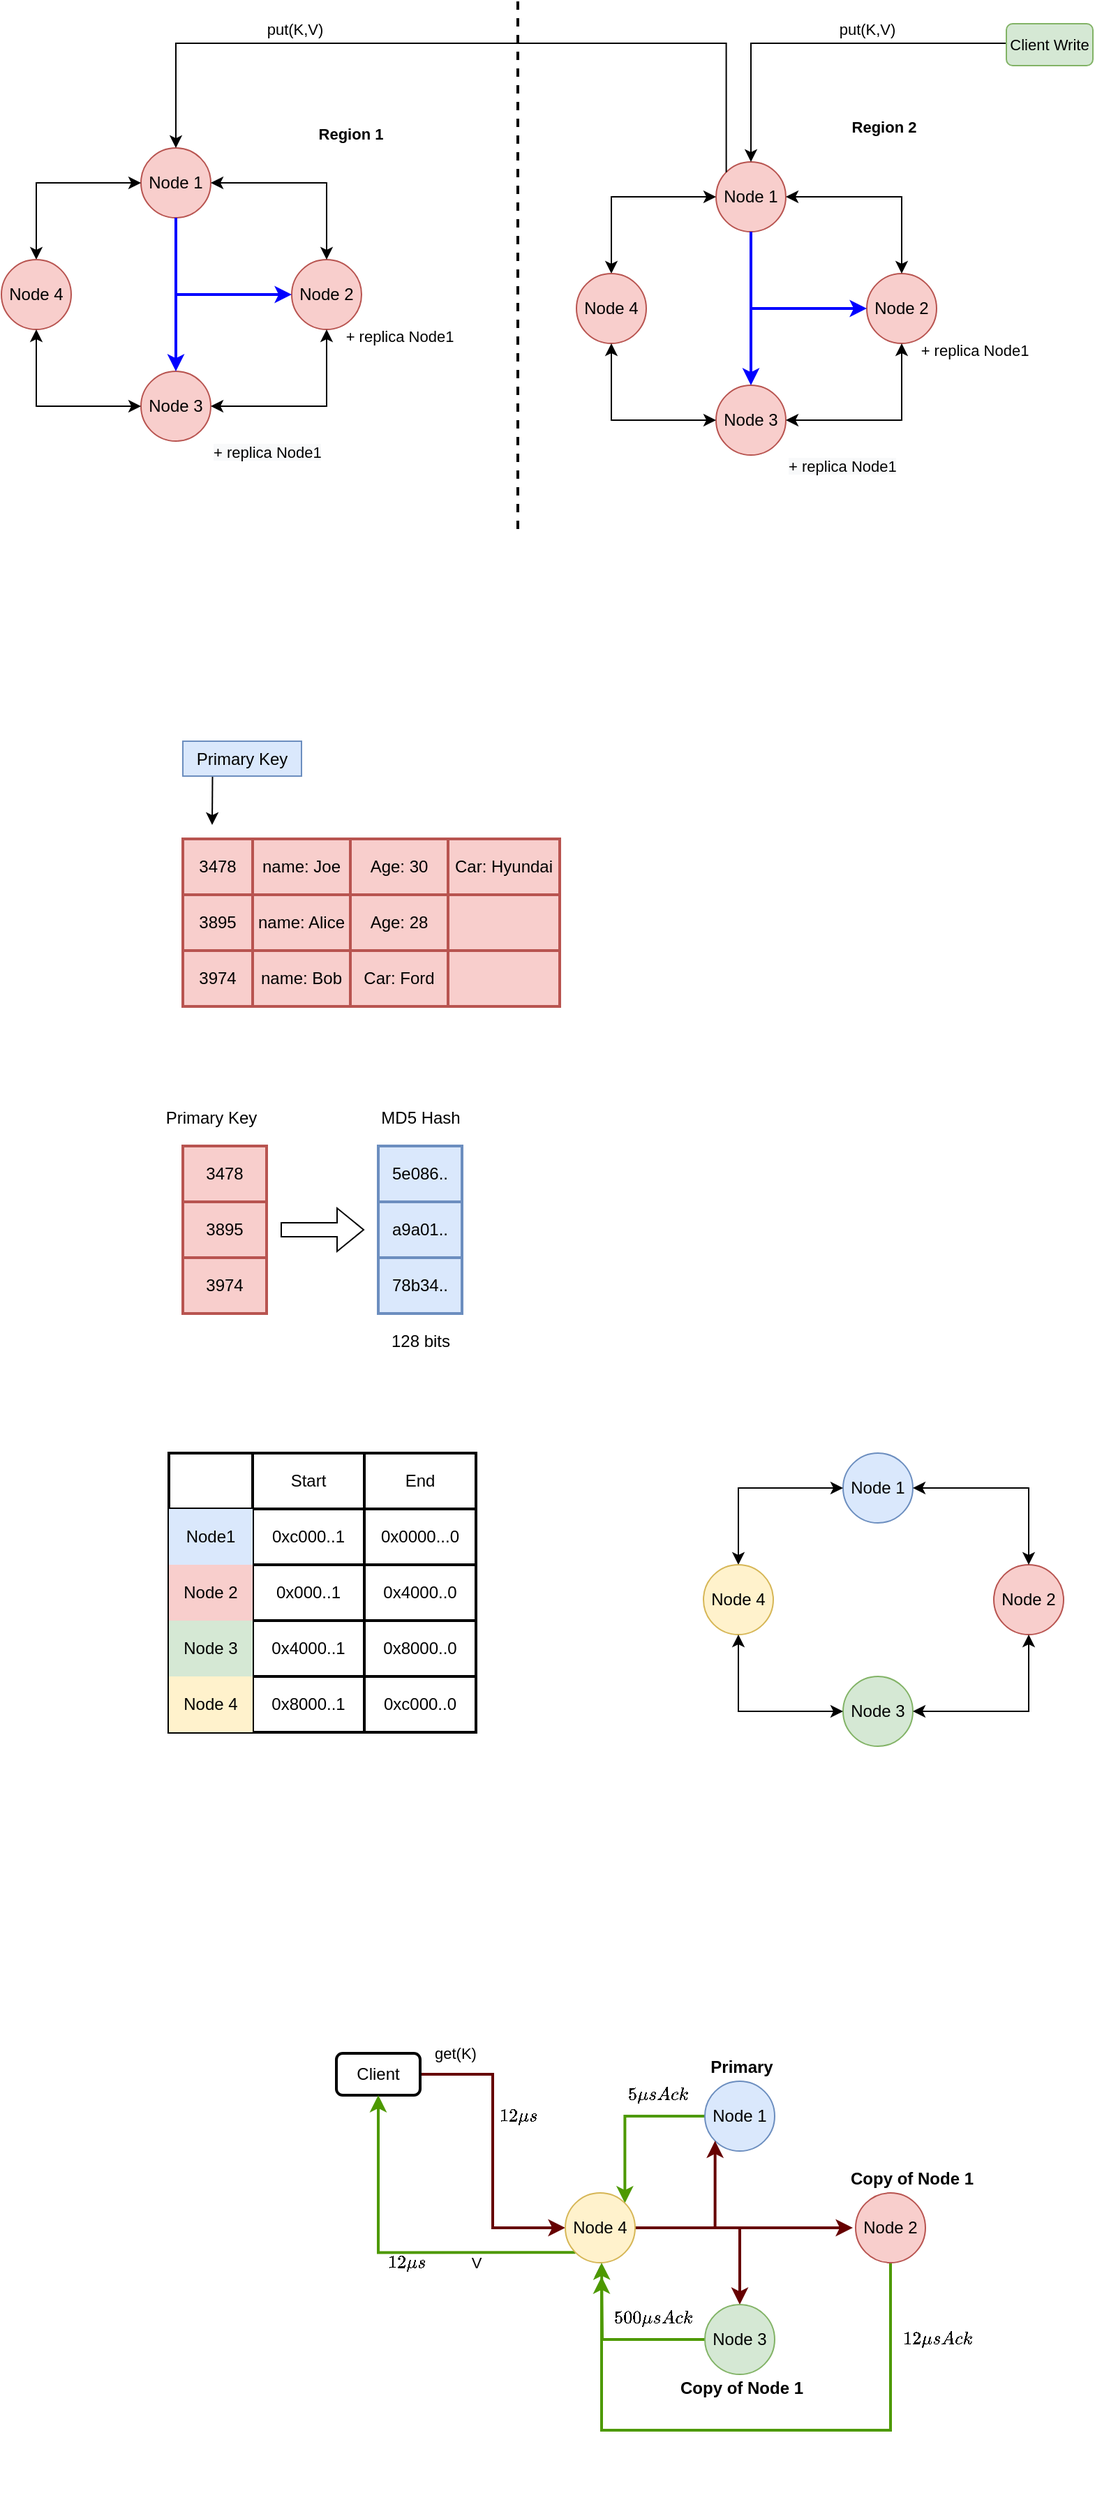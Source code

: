 <mxfile version="16.5.1" type="device"><diagram id="tTxbgbhDoV7R_W51b0xL" name="Page-1"><mxGraphModel dx="1355" dy="878" grid="1" gridSize="10" guides="1" tooltips="1" connect="1" arrows="1" fold="1" page="1" pageScale="1" pageWidth="827" pageHeight="1169" math="1" shadow="0"><root><mxCell id="0"/><mxCell id="1" parent="0"/><mxCell id="ASNpD0R0GQzodbEyrrMF-12" value="" style="endArrow=none;dashed=1;html=1;rounded=0;labelBackgroundColor=default;fontFamily=Helvetica;fontSize=11;fontColor=default;strokeColor=#000000;strokeWidth=2;shape=connector;" parent="1" edge="1"><mxGeometry width="50" height="50" relative="1" as="geometry"><mxPoint x="400" y="20" as="sourcePoint"/><mxPoint x="400" y="400" as="targetPoint"/></mxGeometry></mxCell><mxCell id="ASNpD0R0GQzodbEyrrMF-38" value="" style="group" parent="1" vertex="1" connectable="0"><mxGeometry x="30" y="125" width="330" height="225" as="geometry"/></mxCell><mxCell id="ASNpD0R0GQzodbEyrrMF-33" value="" style="group" parent="ASNpD0R0GQzodbEyrrMF-38" vertex="1" connectable="0"><mxGeometry width="258" height="225" as="geometry"/></mxCell><mxCell id="ASNpD0R0GQzodbEyrrMF-1" value="Node 1" style="ellipse;whiteSpace=wrap;html=1;aspect=fixed;fillColor=#f8cecc;strokeColor=#b85450;" parent="ASNpD0R0GQzodbEyrrMF-33" vertex="1"><mxGeometry x="100" width="50" height="50" as="geometry"/></mxCell><mxCell id="ASNpD0R0GQzodbEyrrMF-5" style="edgeStyle=orthogonalEdgeStyle;rounded=0;orthogonalLoop=1;jettySize=auto;html=1;exitX=0.5;exitY=0;exitDx=0;exitDy=0;entryX=0;entryY=0.5;entryDx=0;entryDy=0;startArrow=classic;" parent="ASNpD0R0GQzodbEyrrMF-33" source="ASNpD0R0GQzodbEyrrMF-2" target="ASNpD0R0GQzodbEyrrMF-1" edge="1"><mxGeometry relative="1" as="geometry"/></mxCell><mxCell id="ASNpD0R0GQzodbEyrrMF-2" value="Node 4" style="ellipse;whiteSpace=wrap;html=1;aspect=fixed;fillColor=#f8cecc;strokeColor=#b85450;" parent="ASNpD0R0GQzodbEyrrMF-33" vertex="1"><mxGeometry y="80" width="50" height="50" as="geometry"/></mxCell><mxCell id="ASNpD0R0GQzodbEyrrMF-3" value="Node 2" style="ellipse;whiteSpace=wrap;html=1;aspect=fixed;fillColor=#f8cecc;strokeColor=#b85450;" parent="ASNpD0R0GQzodbEyrrMF-33" vertex="1"><mxGeometry x="208" y="80" width="50" height="50" as="geometry"/></mxCell><mxCell id="ASNpD0R0GQzodbEyrrMF-6" style="edgeStyle=orthogonalEdgeStyle;shape=connector;rounded=0;orthogonalLoop=1;jettySize=auto;html=1;exitX=1;exitY=0.5;exitDx=0;exitDy=0;labelBackgroundColor=default;fontFamily=Helvetica;fontSize=11;fontColor=default;startArrow=classic;endArrow=classic;strokeColor=default;" parent="ASNpD0R0GQzodbEyrrMF-33" source="ASNpD0R0GQzodbEyrrMF-1" target="ASNpD0R0GQzodbEyrrMF-3" edge="1"><mxGeometry relative="1" as="geometry"/></mxCell><mxCell id="ASNpD0R0GQzodbEyrrMF-10" style="edgeStyle=orthogonalEdgeStyle;shape=connector;rounded=0;orthogonalLoop=1;jettySize=auto;html=1;exitX=0.5;exitY=1;exitDx=0;exitDy=0;entryX=0;entryY=0.5;entryDx=0;entryDy=0;labelBackgroundColor=default;fontFamily=Helvetica;fontSize=11;fontColor=default;startArrow=none;endArrow=classic;strokeColor=#0000FF;strokeWidth=2;" parent="ASNpD0R0GQzodbEyrrMF-33" source="ASNpD0R0GQzodbEyrrMF-1" target="ASNpD0R0GQzodbEyrrMF-3" edge="1"><mxGeometry relative="1" as="geometry"/></mxCell><mxCell id="ASNpD0R0GQzodbEyrrMF-4" value="Node 3" style="ellipse;whiteSpace=wrap;html=1;aspect=fixed;fillColor=#f8cecc;strokeColor=#b85450;" parent="ASNpD0R0GQzodbEyrrMF-33" vertex="1"><mxGeometry x="100" y="160" width="50" height="50" as="geometry"/></mxCell><mxCell id="ASNpD0R0GQzodbEyrrMF-11" style="edgeStyle=orthogonalEdgeStyle;shape=connector;rounded=0;orthogonalLoop=1;jettySize=auto;html=1;exitX=0.5;exitY=1;exitDx=0;exitDy=0;labelBackgroundColor=default;fontFamily=Helvetica;fontSize=11;fontColor=default;startArrow=none;endArrow=classic;strokeColor=#0000FF;strokeWidth=2;" parent="ASNpD0R0GQzodbEyrrMF-33" source="ASNpD0R0GQzodbEyrrMF-1" target="ASNpD0R0GQzodbEyrrMF-4" edge="1"><mxGeometry relative="1" as="geometry"/></mxCell><mxCell id="ASNpD0R0GQzodbEyrrMF-9" style="edgeStyle=orthogonalEdgeStyle;shape=connector;rounded=0;orthogonalLoop=1;jettySize=auto;html=1;exitX=0.5;exitY=1;exitDx=0;exitDy=0;entryX=0;entryY=0.5;entryDx=0;entryDy=0;labelBackgroundColor=default;fontFamily=Helvetica;fontSize=11;fontColor=default;startArrow=classic;endArrow=classic;strokeColor=default;" parent="ASNpD0R0GQzodbEyrrMF-33" source="ASNpD0R0GQzodbEyrrMF-2" target="ASNpD0R0GQzodbEyrrMF-4" edge="1"><mxGeometry relative="1" as="geometry"/></mxCell><mxCell id="ASNpD0R0GQzodbEyrrMF-7" style="edgeStyle=orthogonalEdgeStyle;shape=connector;rounded=0;orthogonalLoop=1;jettySize=auto;html=1;exitX=0.5;exitY=1;exitDx=0;exitDy=0;entryX=1;entryY=0.5;entryDx=0;entryDy=0;labelBackgroundColor=default;fontFamily=Helvetica;fontSize=11;fontColor=default;startArrow=classic;endArrow=classic;strokeColor=default;" parent="ASNpD0R0GQzodbEyrrMF-33" source="ASNpD0R0GQzodbEyrrMF-3" target="ASNpD0R0GQzodbEyrrMF-4" edge="1"><mxGeometry relative="1" as="geometry"/></mxCell><mxCell id="ASNpD0R0GQzodbEyrrMF-37" value="&lt;span style=&quot;color: rgb(0, 0, 0); font-family: helvetica; font-size: 11px; font-style: normal; font-weight: 400; letter-spacing: normal; text-align: center; text-indent: 0px; text-transform: none; word-spacing: 0px; background-color: rgb(248, 249, 250); display: inline; float: none;&quot;&gt;+ replica Node1&lt;/span&gt;" style="text;whiteSpace=wrap;html=1;fontSize=11;fontFamily=Helvetica;fontColor=default;" parent="ASNpD0R0GQzodbEyrrMF-33" vertex="1"><mxGeometry x="150" y="205" width="100" height="30" as="geometry"/></mxCell><mxCell id="ASNpD0R0GQzodbEyrrMF-36" value="+ replica Node1" style="text;html=1;align=center;verticalAlign=middle;resizable=0;points=[];autosize=1;strokeColor=none;fillColor=none;fontSize=11;fontFamily=Helvetica;fontColor=default;" parent="ASNpD0R0GQzodbEyrrMF-38" vertex="1"><mxGeometry x="240" y="125" width="90" height="20" as="geometry"/></mxCell><mxCell id="ASNpD0R0GQzodbEyrrMF-54" value="" style="group" parent="1" vertex="1" connectable="0"><mxGeometry x="442" y="135" width="330" height="225" as="geometry"/></mxCell><mxCell id="ASNpD0R0GQzodbEyrrMF-55" value="" style="group" parent="ASNpD0R0GQzodbEyrrMF-54" vertex="1" connectable="0"><mxGeometry width="258" height="225" as="geometry"/></mxCell><mxCell id="ASNpD0R0GQzodbEyrrMF-56" value="Node 1" style="ellipse;whiteSpace=wrap;html=1;aspect=fixed;fillColor=#f8cecc;strokeColor=#b85450;" parent="ASNpD0R0GQzodbEyrrMF-55" vertex="1"><mxGeometry x="100" width="50" height="50" as="geometry"/></mxCell><mxCell id="ASNpD0R0GQzodbEyrrMF-57" style="edgeStyle=orthogonalEdgeStyle;rounded=0;orthogonalLoop=1;jettySize=auto;html=1;exitX=0.5;exitY=0;exitDx=0;exitDy=0;entryX=0;entryY=0.5;entryDx=0;entryDy=0;startArrow=classic;" parent="ASNpD0R0GQzodbEyrrMF-55" source="ASNpD0R0GQzodbEyrrMF-58" target="ASNpD0R0GQzodbEyrrMF-56" edge="1"><mxGeometry relative="1" as="geometry"/></mxCell><mxCell id="ASNpD0R0GQzodbEyrrMF-58" value="Node 4" style="ellipse;whiteSpace=wrap;html=1;aspect=fixed;fillColor=#f8cecc;strokeColor=#b85450;" parent="ASNpD0R0GQzodbEyrrMF-55" vertex="1"><mxGeometry y="80" width="50" height="50" as="geometry"/></mxCell><mxCell id="ASNpD0R0GQzodbEyrrMF-59" value="Node 2" style="ellipse;whiteSpace=wrap;html=1;aspect=fixed;fillColor=#f8cecc;strokeColor=#b85450;" parent="ASNpD0R0GQzodbEyrrMF-55" vertex="1"><mxGeometry x="208" y="80" width="50" height="50" as="geometry"/></mxCell><mxCell id="ASNpD0R0GQzodbEyrrMF-60" style="edgeStyle=orthogonalEdgeStyle;shape=connector;rounded=0;orthogonalLoop=1;jettySize=auto;html=1;exitX=1;exitY=0.5;exitDx=0;exitDy=0;labelBackgroundColor=default;fontFamily=Helvetica;fontSize=11;fontColor=default;startArrow=classic;endArrow=classic;strokeColor=default;" parent="ASNpD0R0GQzodbEyrrMF-55" source="ASNpD0R0GQzodbEyrrMF-56" target="ASNpD0R0GQzodbEyrrMF-59" edge="1"><mxGeometry relative="1" as="geometry"/></mxCell><mxCell id="ASNpD0R0GQzodbEyrrMF-61" style="edgeStyle=orthogonalEdgeStyle;shape=connector;rounded=0;orthogonalLoop=1;jettySize=auto;html=1;exitX=0.5;exitY=1;exitDx=0;exitDy=0;entryX=0;entryY=0.5;entryDx=0;entryDy=0;labelBackgroundColor=default;fontFamily=Helvetica;fontSize=11;fontColor=default;startArrow=none;endArrow=classic;strokeColor=#0000FF;strokeWidth=2;" parent="ASNpD0R0GQzodbEyrrMF-55" source="ASNpD0R0GQzodbEyrrMF-56" target="ASNpD0R0GQzodbEyrrMF-59" edge="1"><mxGeometry relative="1" as="geometry"/></mxCell><mxCell id="ASNpD0R0GQzodbEyrrMF-62" value="Node 3" style="ellipse;whiteSpace=wrap;html=1;aspect=fixed;fillColor=#f8cecc;strokeColor=#b85450;" parent="ASNpD0R0GQzodbEyrrMF-55" vertex="1"><mxGeometry x="100" y="160" width="50" height="50" as="geometry"/></mxCell><mxCell id="ASNpD0R0GQzodbEyrrMF-63" style="edgeStyle=orthogonalEdgeStyle;shape=connector;rounded=0;orthogonalLoop=1;jettySize=auto;html=1;exitX=0.5;exitY=1;exitDx=0;exitDy=0;labelBackgroundColor=default;fontFamily=Helvetica;fontSize=11;fontColor=default;startArrow=none;endArrow=classic;strokeColor=#0000FF;strokeWidth=2;" parent="ASNpD0R0GQzodbEyrrMF-55" source="ASNpD0R0GQzodbEyrrMF-56" target="ASNpD0R0GQzodbEyrrMF-62" edge="1"><mxGeometry relative="1" as="geometry"/></mxCell><mxCell id="ASNpD0R0GQzodbEyrrMF-64" style="edgeStyle=orthogonalEdgeStyle;shape=connector;rounded=0;orthogonalLoop=1;jettySize=auto;html=1;exitX=0.5;exitY=1;exitDx=0;exitDy=0;entryX=0;entryY=0.5;entryDx=0;entryDy=0;labelBackgroundColor=default;fontFamily=Helvetica;fontSize=11;fontColor=default;startArrow=classic;endArrow=classic;strokeColor=default;" parent="ASNpD0R0GQzodbEyrrMF-55" source="ASNpD0R0GQzodbEyrrMF-58" target="ASNpD0R0GQzodbEyrrMF-62" edge="1"><mxGeometry relative="1" as="geometry"/></mxCell><mxCell id="ASNpD0R0GQzodbEyrrMF-65" style="edgeStyle=orthogonalEdgeStyle;shape=connector;rounded=0;orthogonalLoop=1;jettySize=auto;html=1;exitX=0.5;exitY=1;exitDx=0;exitDy=0;entryX=1;entryY=0.5;entryDx=0;entryDy=0;labelBackgroundColor=default;fontFamily=Helvetica;fontSize=11;fontColor=default;startArrow=classic;endArrow=classic;strokeColor=default;" parent="ASNpD0R0GQzodbEyrrMF-55" source="ASNpD0R0GQzodbEyrrMF-59" target="ASNpD0R0GQzodbEyrrMF-62" edge="1"><mxGeometry relative="1" as="geometry"/></mxCell><mxCell id="ASNpD0R0GQzodbEyrrMF-66" value="&lt;span style=&quot;color: rgb(0, 0, 0); font-family: helvetica; font-size: 11px; font-style: normal; font-weight: 400; letter-spacing: normal; text-align: center; text-indent: 0px; text-transform: none; word-spacing: 0px; background-color: rgb(248, 249, 250); display: inline; float: none;&quot;&gt;+ replica Node1&lt;/span&gt;" style="text;whiteSpace=wrap;html=1;fontSize=11;fontFamily=Helvetica;fontColor=default;" parent="ASNpD0R0GQzodbEyrrMF-55" vertex="1"><mxGeometry x="150" y="205" width="100" height="30" as="geometry"/></mxCell><mxCell id="ASNpD0R0GQzodbEyrrMF-67" value="+ replica Node1" style="text;html=1;align=center;verticalAlign=middle;resizable=0;points=[];autosize=1;strokeColor=none;fillColor=none;fontSize=11;fontFamily=Helvetica;fontColor=default;" parent="ASNpD0R0GQzodbEyrrMF-54" vertex="1"><mxGeometry x="240" y="125" width="90" height="20" as="geometry"/></mxCell><mxCell id="ASNpD0R0GQzodbEyrrMF-68" value="&lt;b&gt;Region 1&lt;/b&gt;" style="text;html=1;align=center;verticalAlign=middle;resizable=0;points=[];autosize=1;strokeColor=none;fillColor=none;fontSize=11;fontFamily=Helvetica;fontColor=default;" parent="1" vertex="1"><mxGeometry x="250" y="105" width="60" height="20" as="geometry"/></mxCell><mxCell id="ASNpD0R0GQzodbEyrrMF-73" style="edgeStyle=orthogonalEdgeStyle;shape=connector;rounded=0;orthogonalLoop=1;jettySize=auto;html=1;exitX=0;exitY=0.5;exitDx=0;exitDy=0;entryX=0.5;entryY=0;entryDx=0;entryDy=0;labelBackgroundColor=default;fontFamily=Helvetica;fontSize=11;fontColor=default;startArrow=none;endArrow=classic;strokeColor=#000000;strokeWidth=1;" parent="1" source="ASNpD0R0GQzodbEyrrMF-70" target="ASNpD0R0GQzodbEyrrMF-56" edge="1"><mxGeometry relative="1" as="geometry"><Array as="points"><mxPoint x="750" y="50"/><mxPoint x="567" y="50"/></Array></mxGeometry></mxCell><mxCell id="ASNpD0R0GQzodbEyrrMF-70" value="Client Write" style="rounded=1;whiteSpace=wrap;html=1;fontFamily=Helvetica;fontSize=11;fillColor=#d5e8d4;strokeColor=#82b366;" parent="1" vertex="1"><mxGeometry x="750" y="36" width="62" height="30" as="geometry"/></mxCell><mxCell id="ASNpD0R0GQzodbEyrrMF-72" style="edgeStyle=orthogonalEdgeStyle;shape=connector;rounded=0;orthogonalLoop=1;jettySize=auto;html=1;exitX=0;exitY=0;exitDx=0;exitDy=0;entryX=0.5;entryY=0;entryDx=0;entryDy=0;labelBackgroundColor=default;fontFamily=Helvetica;fontSize=11;fontColor=default;startArrow=none;endArrow=classic;strokeColor=#000000;strokeWidth=1;" parent="1" source="ASNpD0R0GQzodbEyrrMF-56" target="ASNpD0R0GQzodbEyrrMF-1" edge="1"><mxGeometry relative="1" as="geometry"><Array as="points"><mxPoint x="549" y="50"/><mxPoint x="155" y="50"/></Array></mxGeometry></mxCell><mxCell id="ASNpD0R0GQzodbEyrrMF-74" value="put(K,V)" style="text;html=1;align=center;verticalAlign=middle;resizable=0;points=[];autosize=1;strokeColor=none;fillColor=none;fontSize=11;fontFamily=Helvetica;fontColor=default;" parent="1" vertex="1"><mxGeometry x="210" y="30" width="60" height="20" as="geometry"/></mxCell><mxCell id="ASNpD0R0GQzodbEyrrMF-69" value="&lt;b&gt;Region 2&lt;/b&gt;" style="text;html=1;align=center;verticalAlign=middle;resizable=0;points=[];autosize=1;strokeColor=none;fillColor=none;fontSize=11;fontFamily=Helvetica;fontColor=default;" parent="1" vertex="1"><mxGeometry x="632" y="100" width="60" height="20" as="geometry"/></mxCell><mxCell id="ASNpD0R0GQzodbEyrrMF-75" value="put(K,V)" style="text;html=1;align=center;verticalAlign=middle;resizable=0;points=[];autosize=1;strokeColor=none;fillColor=none;fontSize=11;fontFamily=Helvetica;fontColor=default;" parent="1" vertex="1"><mxGeometry x="620" y="30" width="60" height="20" as="geometry"/></mxCell><mxCell id="YUFh9QO6PqetD3KWzAxy-1" value="" style="shape=table;html=1;whiteSpace=wrap;startSize=0;container=1;collapsible=0;childLayout=tableLayout;strokeWidth=2;fillColor=#f8cecc;strokeColor=#b85450;" vertex="1" parent="1"><mxGeometry x="160" y="620" width="270" height="120" as="geometry"/></mxCell><mxCell id="YUFh9QO6PqetD3KWzAxy-2" value="" style="shape=tableRow;horizontal=0;startSize=0;swimlaneHead=0;swimlaneBody=0;top=0;left=0;bottom=0;right=0;collapsible=0;dropTarget=0;fillColor=none;points=[[0,0.5],[1,0.5]];portConstraint=eastwest;" vertex="1" parent="YUFh9QO6PqetD3KWzAxy-1"><mxGeometry width="270" height="40" as="geometry"/></mxCell><mxCell id="YUFh9QO6PqetD3KWzAxy-3" value="3478" style="shape=partialRectangle;html=1;whiteSpace=wrap;connectable=0;fillColor=none;top=0;left=0;bottom=0;right=0;overflow=hidden;" vertex="1" parent="YUFh9QO6PqetD3KWzAxy-2"><mxGeometry width="50" height="40" as="geometry"><mxRectangle width="50" height="40" as="alternateBounds"/></mxGeometry></mxCell><mxCell id="YUFh9QO6PqetD3KWzAxy-4" value="name: Joe" style="shape=partialRectangle;html=1;whiteSpace=wrap;connectable=0;fillColor=none;top=0;left=0;bottom=0;right=0;overflow=hidden;" vertex="1" parent="YUFh9QO6PqetD3KWzAxy-2"><mxGeometry x="50" width="70" height="40" as="geometry"><mxRectangle width="70" height="40" as="alternateBounds"/></mxGeometry></mxCell><mxCell id="YUFh9QO6PqetD3KWzAxy-5" value="Age: 30" style="shape=partialRectangle;html=1;whiteSpace=wrap;connectable=0;fillColor=none;top=0;left=0;bottom=0;right=0;overflow=hidden;" vertex="1" parent="YUFh9QO6PqetD3KWzAxy-2"><mxGeometry x="120" width="70" height="40" as="geometry"><mxRectangle width="70" height="40" as="alternateBounds"/></mxGeometry></mxCell><mxCell id="YUFh9QO6PqetD3KWzAxy-14" value="Car: Hyundai" style="shape=partialRectangle;html=1;whiteSpace=wrap;connectable=0;fillColor=none;top=0;left=0;bottom=0;right=0;overflow=hidden;" vertex="1" parent="YUFh9QO6PqetD3KWzAxy-2"><mxGeometry x="190" width="80" height="40" as="geometry"><mxRectangle width="80" height="40" as="alternateBounds"/></mxGeometry></mxCell><mxCell id="YUFh9QO6PqetD3KWzAxy-6" value="" style="shape=tableRow;horizontal=0;startSize=0;swimlaneHead=0;swimlaneBody=0;top=0;left=0;bottom=0;right=0;collapsible=0;dropTarget=0;fillColor=none;points=[[0,0.5],[1,0.5]];portConstraint=eastwest;" vertex="1" parent="YUFh9QO6PqetD3KWzAxy-1"><mxGeometry y="40" width="270" height="40" as="geometry"/></mxCell><mxCell id="YUFh9QO6PqetD3KWzAxy-7" value="3895" style="shape=partialRectangle;html=1;whiteSpace=wrap;connectable=0;fillColor=none;top=0;left=0;bottom=0;right=0;overflow=hidden;" vertex="1" parent="YUFh9QO6PqetD3KWzAxy-6"><mxGeometry width="50" height="40" as="geometry"><mxRectangle width="50" height="40" as="alternateBounds"/></mxGeometry></mxCell><mxCell id="YUFh9QO6PqetD3KWzAxy-8" value="name: Alice" style="shape=partialRectangle;html=1;whiteSpace=wrap;connectable=0;fillColor=none;top=0;left=0;bottom=0;right=0;overflow=hidden;" vertex="1" parent="YUFh9QO6PqetD3KWzAxy-6"><mxGeometry x="50" width="70" height="40" as="geometry"><mxRectangle width="70" height="40" as="alternateBounds"/></mxGeometry></mxCell><mxCell id="YUFh9QO6PqetD3KWzAxy-9" value="Age: 28" style="shape=partialRectangle;html=1;whiteSpace=wrap;connectable=0;fillColor=none;top=0;left=0;bottom=0;right=0;overflow=hidden;" vertex="1" parent="YUFh9QO6PqetD3KWzAxy-6"><mxGeometry x="120" width="70" height="40" as="geometry"><mxRectangle width="70" height="40" as="alternateBounds"/></mxGeometry></mxCell><mxCell id="YUFh9QO6PqetD3KWzAxy-15" style="shape=partialRectangle;html=1;whiteSpace=wrap;connectable=0;fillColor=none;top=0;left=0;bottom=0;right=0;overflow=hidden;" vertex="1" parent="YUFh9QO6PqetD3KWzAxy-6"><mxGeometry x="190" width="80" height="40" as="geometry"><mxRectangle width="80" height="40" as="alternateBounds"/></mxGeometry></mxCell><mxCell id="YUFh9QO6PqetD3KWzAxy-10" value="" style="shape=tableRow;horizontal=0;startSize=0;swimlaneHead=0;swimlaneBody=0;top=0;left=0;bottom=0;right=0;collapsible=0;dropTarget=0;fillColor=none;points=[[0,0.5],[1,0.5]];portConstraint=eastwest;" vertex="1" parent="YUFh9QO6PqetD3KWzAxy-1"><mxGeometry y="80" width="270" height="40" as="geometry"/></mxCell><mxCell id="YUFh9QO6PqetD3KWzAxy-11" value="3974" style="shape=partialRectangle;html=1;whiteSpace=wrap;connectable=0;fillColor=none;top=0;left=0;bottom=0;right=0;overflow=hidden;" vertex="1" parent="YUFh9QO6PqetD3KWzAxy-10"><mxGeometry width="50" height="40" as="geometry"><mxRectangle width="50" height="40" as="alternateBounds"/></mxGeometry></mxCell><mxCell id="YUFh9QO6PqetD3KWzAxy-12" value="name: Bob" style="shape=partialRectangle;html=1;whiteSpace=wrap;connectable=0;fillColor=none;top=0;left=0;bottom=0;right=0;overflow=hidden;" vertex="1" parent="YUFh9QO6PqetD3KWzAxy-10"><mxGeometry x="50" width="70" height="40" as="geometry"><mxRectangle width="70" height="40" as="alternateBounds"/></mxGeometry></mxCell><mxCell id="YUFh9QO6PqetD3KWzAxy-13" value="Car: Ford" style="shape=partialRectangle;html=1;whiteSpace=wrap;connectable=0;fillColor=none;top=0;left=0;bottom=0;right=0;overflow=hidden;pointerEvents=1;" vertex="1" parent="YUFh9QO6PqetD3KWzAxy-10"><mxGeometry x="120" width="70" height="40" as="geometry"><mxRectangle width="70" height="40" as="alternateBounds"/></mxGeometry></mxCell><mxCell id="YUFh9QO6PqetD3KWzAxy-16" style="shape=partialRectangle;html=1;whiteSpace=wrap;connectable=0;fillColor=none;top=0;left=0;bottom=0;right=0;overflow=hidden;pointerEvents=1;" vertex="1" parent="YUFh9QO6PqetD3KWzAxy-10"><mxGeometry x="190" width="80" height="40" as="geometry"><mxRectangle width="80" height="40" as="alternateBounds"/></mxGeometry></mxCell><mxCell id="YUFh9QO6PqetD3KWzAxy-20" style="edgeStyle=orthogonalEdgeStyle;rounded=0;orthogonalLoop=1;jettySize=auto;html=1;exitX=0.25;exitY=1;exitDx=0;exitDy=0;" edge="1" parent="1" source="YUFh9QO6PqetD3KWzAxy-19"><mxGeometry relative="1" as="geometry"><mxPoint x="181" y="610" as="targetPoint"/></mxGeometry></mxCell><mxCell id="YUFh9QO6PqetD3KWzAxy-19" value="Primary Key" style="rounded=0;whiteSpace=wrap;html=1;fillColor=#dae8fc;strokeColor=#6c8ebf;" vertex="1" parent="1"><mxGeometry x="160" y="550" width="85" height="25" as="geometry"/></mxCell><mxCell id="YUFh9QO6PqetD3KWzAxy-21" value="" style="shape=table;html=1;whiteSpace=wrap;startSize=0;container=1;collapsible=0;childLayout=tableLayout;strokeWidth=2;fillColor=#f8cecc;strokeColor=#b85450;" vertex="1" parent="1"><mxGeometry x="160" y="840" width="60" height="120" as="geometry"/></mxCell><mxCell id="YUFh9QO6PqetD3KWzAxy-34" style="shape=tableRow;horizontal=0;startSize=0;swimlaneHead=0;swimlaneBody=0;top=0;left=0;bottom=0;right=0;collapsible=0;dropTarget=0;fillColor=none;points=[[0,0.5],[1,0.5]];portConstraint=eastwest;strokeWidth=2;" vertex="1" parent="YUFh9QO6PqetD3KWzAxy-21"><mxGeometry width="60" height="40" as="geometry"/></mxCell><mxCell id="YUFh9QO6PqetD3KWzAxy-35" value="3478" style="shape=partialRectangle;html=1;whiteSpace=wrap;connectable=0;fillColor=none;top=0;left=0;bottom=0;right=0;overflow=hidden;strokeWidth=2;" vertex="1" parent="YUFh9QO6PqetD3KWzAxy-34"><mxGeometry width="60" height="40" as="geometry"><mxRectangle width="60" height="40" as="alternateBounds"/></mxGeometry></mxCell><mxCell id="YUFh9QO6PqetD3KWzAxy-22" value="" style="shape=tableRow;horizontal=0;startSize=0;swimlaneHead=0;swimlaneBody=0;top=0;left=0;bottom=0;right=0;collapsible=0;dropTarget=0;fillColor=none;points=[[0,0.5],[1,0.5]];portConstraint=eastwest;strokeWidth=2;" vertex="1" parent="YUFh9QO6PqetD3KWzAxy-21"><mxGeometry y="40" width="60" height="40" as="geometry"/></mxCell><mxCell id="YUFh9QO6PqetD3KWzAxy-23" value="3895" style="shape=partialRectangle;html=1;whiteSpace=wrap;connectable=0;fillColor=none;top=0;left=0;bottom=0;right=0;overflow=hidden;strokeWidth=2;" vertex="1" parent="YUFh9QO6PqetD3KWzAxy-22"><mxGeometry width="60" height="40" as="geometry"><mxRectangle width="60" height="40" as="alternateBounds"/></mxGeometry></mxCell><mxCell id="YUFh9QO6PqetD3KWzAxy-26" value="" style="shape=tableRow;horizontal=0;startSize=0;swimlaneHead=0;swimlaneBody=0;top=0;left=0;bottom=0;right=0;collapsible=0;dropTarget=0;fillColor=none;points=[[0,0.5],[1,0.5]];portConstraint=eastwest;strokeWidth=2;" vertex="1" parent="YUFh9QO6PqetD3KWzAxy-21"><mxGeometry y="80" width="60" height="40" as="geometry"/></mxCell><mxCell id="YUFh9QO6PqetD3KWzAxy-27" value="3974" style="shape=partialRectangle;html=1;whiteSpace=wrap;connectable=0;fillColor=none;top=0;left=0;bottom=0;right=0;overflow=hidden;strokeWidth=2;" vertex="1" parent="YUFh9QO6PqetD3KWzAxy-26"><mxGeometry width="60" height="40" as="geometry"><mxRectangle width="60" height="40" as="alternateBounds"/></mxGeometry></mxCell><mxCell id="YUFh9QO6PqetD3KWzAxy-38" value="" style="shape=table;html=1;whiteSpace=wrap;startSize=0;container=1;collapsible=0;childLayout=tableLayout;strokeWidth=2;fillColor=#dae8fc;strokeColor=#6c8ebf;" vertex="1" parent="1"><mxGeometry x="300" y="840" width="60" height="120" as="geometry"/></mxCell><mxCell id="YUFh9QO6PqetD3KWzAxy-39" style="shape=tableRow;horizontal=0;startSize=0;swimlaneHead=0;swimlaneBody=0;top=0;left=0;bottom=0;right=0;collapsible=0;dropTarget=0;fillColor=none;points=[[0,0.5],[1,0.5]];portConstraint=eastwest;strokeWidth=2;" vertex="1" parent="YUFh9QO6PqetD3KWzAxy-38"><mxGeometry width="60" height="40" as="geometry"/></mxCell><mxCell id="YUFh9QO6PqetD3KWzAxy-40" value="5e086.." style="shape=partialRectangle;html=1;whiteSpace=wrap;connectable=0;fillColor=none;top=0;left=0;bottom=0;right=0;overflow=hidden;strokeWidth=2;" vertex="1" parent="YUFh9QO6PqetD3KWzAxy-39"><mxGeometry width="60" height="40" as="geometry"><mxRectangle width="60" height="40" as="alternateBounds"/></mxGeometry></mxCell><mxCell id="YUFh9QO6PqetD3KWzAxy-41" value="" style="shape=tableRow;horizontal=0;startSize=0;swimlaneHead=0;swimlaneBody=0;top=0;left=0;bottom=0;right=0;collapsible=0;dropTarget=0;fillColor=none;points=[[0,0.5],[1,0.5]];portConstraint=eastwest;strokeWidth=2;" vertex="1" parent="YUFh9QO6PqetD3KWzAxy-38"><mxGeometry y="40" width="60" height="40" as="geometry"/></mxCell><mxCell id="YUFh9QO6PqetD3KWzAxy-42" value="a9a01.." style="shape=partialRectangle;html=1;whiteSpace=wrap;connectable=0;fillColor=none;top=0;left=0;bottom=0;right=0;overflow=hidden;strokeWidth=2;" vertex="1" parent="YUFh9QO6PqetD3KWzAxy-41"><mxGeometry width="60" height="40" as="geometry"><mxRectangle width="60" height="40" as="alternateBounds"/></mxGeometry></mxCell><mxCell id="YUFh9QO6PqetD3KWzAxy-43" value="" style="shape=tableRow;horizontal=0;startSize=0;swimlaneHead=0;swimlaneBody=0;top=0;left=0;bottom=0;right=0;collapsible=0;dropTarget=0;fillColor=none;points=[[0,0.5],[1,0.5]];portConstraint=eastwest;strokeWidth=2;" vertex="1" parent="YUFh9QO6PqetD3KWzAxy-38"><mxGeometry y="80" width="60" height="40" as="geometry"/></mxCell><mxCell id="YUFh9QO6PqetD3KWzAxy-44" value="78b34.." style="shape=partialRectangle;html=1;whiteSpace=wrap;connectable=0;fillColor=none;top=0;left=0;bottom=0;right=0;overflow=hidden;strokeWidth=2;" vertex="1" parent="YUFh9QO6PqetD3KWzAxy-43"><mxGeometry width="60" height="40" as="geometry"><mxRectangle width="60" height="40" as="alternateBounds"/></mxGeometry></mxCell><mxCell id="YUFh9QO6PqetD3KWzAxy-45" value="" style="shape=flexArrow;endArrow=classic;html=1;rounded=0;" edge="1" parent="1"><mxGeometry width="50" height="50" relative="1" as="geometry"><mxPoint x="230" y="900" as="sourcePoint"/><mxPoint x="290" y="900" as="targetPoint"/></mxGeometry></mxCell><mxCell id="YUFh9QO6PqetD3KWzAxy-46" value="" style="group" vertex="1" connectable="0" parent="1"><mxGeometry x="533" y="1060" width="258" height="225" as="geometry"/></mxCell><mxCell id="YUFh9QO6PqetD3KWzAxy-47" value="Node 1" style="ellipse;whiteSpace=wrap;html=1;aspect=fixed;fillColor=#dae8fc;strokeColor=#6c8ebf;" vertex="1" parent="YUFh9QO6PqetD3KWzAxy-46"><mxGeometry x="100" width="50" height="50" as="geometry"/></mxCell><mxCell id="YUFh9QO6PqetD3KWzAxy-48" style="edgeStyle=orthogonalEdgeStyle;rounded=0;orthogonalLoop=1;jettySize=auto;html=1;exitX=0.5;exitY=0;exitDx=0;exitDy=0;entryX=0;entryY=0.5;entryDx=0;entryDy=0;startArrow=classic;" edge="1" parent="YUFh9QO6PqetD3KWzAxy-46" source="YUFh9QO6PqetD3KWzAxy-49" target="YUFh9QO6PqetD3KWzAxy-47"><mxGeometry relative="1" as="geometry"/></mxCell><mxCell id="YUFh9QO6PqetD3KWzAxy-49" value="Node 4" style="ellipse;whiteSpace=wrap;html=1;aspect=fixed;fillColor=#fff2cc;strokeColor=#d6b656;" vertex="1" parent="YUFh9QO6PqetD3KWzAxy-46"><mxGeometry y="80" width="50" height="50" as="geometry"/></mxCell><mxCell id="YUFh9QO6PqetD3KWzAxy-50" value="Node 2" style="ellipse;whiteSpace=wrap;html=1;aspect=fixed;fillColor=#f8cecc;strokeColor=#b85450;" vertex="1" parent="YUFh9QO6PqetD3KWzAxy-46"><mxGeometry x="208" y="80" width="50" height="50" as="geometry"/></mxCell><mxCell id="YUFh9QO6PqetD3KWzAxy-51" style="edgeStyle=orthogonalEdgeStyle;shape=connector;rounded=0;orthogonalLoop=1;jettySize=auto;html=1;exitX=1;exitY=0.5;exitDx=0;exitDy=0;labelBackgroundColor=default;fontFamily=Helvetica;fontSize=11;fontColor=default;startArrow=classic;endArrow=classic;strokeColor=default;" edge="1" parent="YUFh9QO6PqetD3KWzAxy-46" source="YUFh9QO6PqetD3KWzAxy-47" target="YUFh9QO6PqetD3KWzAxy-50"><mxGeometry relative="1" as="geometry"/></mxCell><mxCell id="YUFh9QO6PqetD3KWzAxy-53" value="Node 3" style="ellipse;whiteSpace=wrap;html=1;aspect=fixed;fillColor=#d5e8d4;strokeColor=#82b366;" vertex="1" parent="YUFh9QO6PqetD3KWzAxy-46"><mxGeometry x="100" y="160" width="50" height="50" as="geometry"/></mxCell><mxCell id="YUFh9QO6PqetD3KWzAxy-55" style="edgeStyle=orthogonalEdgeStyle;shape=connector;rounded=0;orthogonalLoop=1;jettySize=auto;html=1;exitX=0.5;exitY=1;exitDx=0;exitDy=0;entryX=0;entryY=0.5;entryDx=0;entryDy=0;labelBackgroundColor=default;fontFamily=Helvetica;fontSize=11;fontColor=default;startArrow=classic;endArrow=classic;strokeColor=default;" edge="1" parent="YUFh9QO6PqetD3KWzAxy-46" source="YUFh9QO6PqetD3KWzAxy-49" target="YUFh9QO6PqetD3KWzAxy-53"><mxGeometry relative="1" as="geometry"/></mxCell><mxCell id="YUFh9QO6PqetD3KWzAxy-56" style="edgeStyle=orthogonalEdgeStyle;shape=connector;rounded=0;orthogonalLoop=1;jettySize=auto;html=1;exitX=0.5;exitY=1;exitDx=0;exitDy=0;entryX=1;entryY=0.5;entryDx=0;entryDy=0;labelBackgroundColor=default;fontFamily=Helvetica;fontSize=11;fontColor=default;startArrow=classic;endArrow=classic;strokeColor=default;" edge="1" parent="YUFh9QO6PqetD3KWzAxy-46" source="YUFh9QO6PqetD3KWzAxy-50" target="YUFh9QO6PqetD3KWzAxy-53"><mxGeometry relative="1" as="geometry"/></mxCell><mxCell id="YUFh9QO6PqetD3KWzAxy-58" value="" style="shape=table;html=1;whiteSpace=wrap;startSize=0;container=1;collapsible=0;childLayout=tableLayout;strokeWidth=2;" vertex="1" parent="1"><mxGeometry x="150" y="1060" width="220" height="200" as="geometry"/></mxCell><mxCell id="YUFh9QO6PqetD3KWzAxy-79" style="shape=tableRow;horizontal=0;startSize=0;swimlaneHead=0;swimlaneBody=0;top=0;left=0;bottom=0;right=0;collapsible=0;dropTarget=0;fillColor=none;points=[[0,0.5],[1,0.5]];portConstraint=eastwest;strokeWidth=2;" vertex="1" parent="YUFh9QO6PqetD3KWzAxy-58"><mxGeometry width="220" height="40" as="geometry"/></mxCell><mxCell id="YUFh9QO6PqetD3KWzAxy-80" style="shape=partialRectangle;html=1;whiteSpace=wrap;connectable=0;fillColor=none;top=0;left=0;bottom=0;right=0;overflow=hidden;strokeWidth=2;" vertex="1" parent="YUFh9QO6PqetD3KWzAxy-79"><mxGeometry width="60" height="40" as="geometry"><mxRectangle width="60" height="40" as="alternateBounds"/></mxGeometry></mxCell><mxCell id="YUFh9QO6PqetD3KWzAxy-81" value="Start" style="shape=partialRectangle;html=1;whiteSpace=wrap;connectable=0;fillColor=none;top=0;left=0;bottom=0;right=0;overflow=hidden;strokeWidth=2;" vertex="1" parent="YUFh9QO6PqetD3KWzAxy-79"><mxGeometry x="60" width="80" height="40" as="geometry"><mxRectangle width="80" height="40" as="alternateBounds"/></mxGeometry></mxCell><mxCell id="YUFh9QO6PqetD3KWzAxy-82" value="End" style="shape=partialRectangle;html=1;whiteSpace=wrap;connectable=0;fillColor=none;top=0;left=0;bottom=0;right=0;overflow=hidden;strokeWidth=2;" vertex="1" parent="YUFh9QO6PqetD3KWzAxy-79"><mxGeometry x="140" width="80" height="40" as="geometry"><mxRectangle width="80" height="40" as="alternateBounds"/></mxGeometry></mxCell><mxCell id="YUFh9QO6PqetD3KWzAxy-59" value="" style="shape=tableRow;horizontal=0;startSize=0;swimlaneHead=0;swimlaneBody=0;top=0;left=0;bottom=0;right=0;collapsible=0;dropTarget=0;fillColor=none;points=[[0,0.5],[1,0.5]];portConstraint=eastwest;strokeWidth=2;" vertex="1" parent="YUFh9QO6PqetD3KWzAxy-58"><mxGeometry y="40" width="220" height="40" as="geometry"/></mxCell><mxCell id="YUFh9QO6PqetD3KWzAxy-60" value="Node1" style="shape=partialRectangle;html=1;whiteSpace=wrap;connectable=0;fillColor=#dae8fc;top=0;left=0;bottom=0;right=0;overflow=hidden;strokeWidth=2;strokeColor=#6c8ebf;" vertex="1" parent="YUFh9QO6PqetD3KWzAxy-59"><mxGeometry width="60" height="40" as="geometry"><mxRectangle width="60" height="40" as="alternateBounds"/></mxGeometry></mxCell><mxCell id="YUFh9QO6PqetD3KWzAxy-61" value="0xc000..1" style="shape=partialRectangle;html=1;whiteSpace=wrap;connectable=0;fillColor=none;top=0;left=0;bottom=0;right=0;overflow=hidden;strokeWidth=2;" vertex="1" parent="YUFh9QO6PqetD3KWzAxy-59"><mxGeometry x="60" width="80" height="40" as="geometry"><mxRectangle width="80" height="40" as="alternateBounds"/></mxGeometry></mxCell><mxCell id="YUFh9QO6PqetD3KWzAxy-62" value="0x0000...0" style="shape=partialRectangle;html=1;whiteSpace=wrap;connectable=0;fillColor=none;top=0;left=0;bottom=0;right=0;overflow=hidden;strokeWidth=2;" vertex="1" parent="YUFh9QO6PqetD3KWzAxy-59"><mxGeometry x="140" width="80" height="40" as="geometry"><mxRectangle width="80" height="40" as="alternateBounds"/></mxGeometry></mxCell><mxCell id="YUFh9QO6PqetD3KWzAxy-63" value="" style="shape=tableRow;horizontal=0;startSize=0;swimlaneHead=0;swimlaneBody=0;top=0;left=0;bottom=0;right=0;collapsible=0;dropTarget=0;fillColor=none;points=[[0,0.5],[1,0.5]];portConstraint=eastwest;strokeWidth=2;" vertex="1" parent="YUFh9QO6PqetD3KWzAxy-58"><mxGeometry y="80" width="220" height="40" as="geometry"/></mxCell><mxCell id="YUFh9QO6PqetD3KWzAxy-64" value="Node 2" style="shape=partialRectangle;html=1;whiteSpace=wrap;connectable=0;fillColor=#f8cecc;top=0;left=0;bottom=0;right=0;overflow=hidden;strokeWidth=2;strokeColor=#b85450;" vertex="1" parent="YUFh9QO6PqetD3KWzAxy-63"><mxGeometry width="60" height="40" as="geometry"><mxRectangle width="60" height="40" as="alternateBounds"/></mxGeometry></mxCell><mxCell id="YUFh9QO6PqetD3KWzAxy-65" value="0x000..1" style="shape=partialRectangle;html=1;whiteSpace=wrap;connectable=0;fillColor=none;top=0;left=0;bottom=0;right=0;overflow=hidden;strokeWidth=2;" vertex="1" parent="YUFh9QO6PqetD3KWzAxy-63"><mxGeometry x="60" width="80" height="40" as="geometry"><mxRectangle width="80" height="40" as="alternateBounds"/></mxGeometry></mxCell><mxCell id="YUFh9QO6PqetD3KWzAxy-66" value="0x4000..0" style="shape=partialRectangle;html=1;whiteSpace=wrap;connectable=0;fillColor=none;top=0;left=0;bottom=0;right=0;overflow=hidden;strokeWidth=2;" vertex="1" parent="YUFh9QO6PqetD3KWzAxy-63"><mxGeometry x="140" width="80" height="40" as="geometry"><mxRectangle width="80" height="40" as="alternateBounds"/></mxGeometry></mxCell><mxCell id="YUFh9QO6PqetD3KWzAxy-75" style="shape=tableRow;horizontal=0;startSize=0;swimlaneHead=0;swimlaneBody=0;top=0;left=0;bottom=0;right=0;collapsible=0;dropTarget=0;fillColor=none;points=[[0,0.5],[1,0.5]];portConstraint=eastwest;strokeWidth=2;" vertex="1" parent="YUFh9QO6PqetD3KWzAxy-58"><mxGeometry y="120" width="220" height="40" as="geometry"/></mxCell><mxCell id="YUFh9QO6PqetD3KWzAxy-76" value="Node 3" style="shape=partialRectangle;html=1;whiteSpace=wrap;connectable=0;fillColor=#d5e8d4;top=0;left=0;bottom=0;right=0;overflow=hidden;strokeWidth=2;strokeColor=#82b366;" vertex="1" parent="YUFh9QO6PqetD3KWzAxy-75"><mxGeometry width="60" height="40" as="geometry"><mxRectangle width="60" height="40" as="alternateBounds"/></mxGeometry></mxCell><mxCell id="YUFh9QO6PqetD3KWzAxy-77" value="0x4000..1" style="shape=partialRectangle;html=1;whiteSpace=wrap;connectable=0;fillColor=none;top=0;left=0;bottom=0;right=0;overflow=hidden;strokeWidth=2;" vertex="1" parent="YUFh9QO6PqetD3KWzAxy-75"><mxGeometry x="60" width="80" height="40" as="geometry"><mxRectangle width="80" height="40" as="alternateBounds"/></mxGeometry></mxCell><mxCell id="YUFh9QO6PqetD3KWzAxy-78" value="0x8000..0" style="shape=partialRectangle;html=1;whiteSpace=wrap;connectable=0;fillColor=none;top=0;left=0;bottom=0;right=0;overflow=hidden;pointerEvents=1;strokeWidth=2;" vertex="1" parent="YUFh9QO6PqetD3KWzAxy-75"><mxGeometry x="140" width="80" height="40" as="geometry"><mxRectangle width="80" height="40" as="alternateBounds"/></mxGeometry></mxCell><mxCell id="YUFh9QO6PqetD3KWzAxy-67" value="" style="shape=tableRow;horizontal=0;startSize=0;swimlaneHead=0;swimlaneBody=0;top=0;left=0;bottom=0;right=0;collapsible=0;dropTarget=0;fillColor=none;points=[[0,0.5],[1,0.5]];portConstraint=eastwest;strokeWidth=2;" vertex="1" parent="YUFh9QO6PqetD3KWzAxy-58"><mxGeometry y="160" width="220" height="40" as="geometry"/></mxCell><mxCell id="YUFh9QO6PqetD3KWzAxy-68" value="Node 4" style="shape=partialRectangle;html=1;whiteSpace=wrap;connectable=0;fillColor=#fff2cc;top=0;left=0;bottom=0;right=0;overflow=hidden;strokeWidth=2;strokeColor=#d6b656;" vertex="1" parent="YUFh9QO6PqetD3KWzAxy-67"><mxGeometry width="60" height="40" as="geometry"><mxRectangle width="60" height="40" as="alternateBounds"/></mxGeometry></mxCell><mxCell id="YUFh9QO6PqetD3KWzAxy-69" value="0x8000..1" style="shape=partialRectangle;html=1;whiteSpace=wrap;connectable=0;fillColor=none;top=0;left=0;bottom=0;right=0;overflow=hidden;strokeWidth=2;" vertex="1" parent="YUFh9QO6PqetD3KWzAxy-67"><mxGeometry x="60" width="80" height="40" as="geometry"><mxRectangle width="80" height="40" as="alternateBounds"/></mxGeometry></mxCell><mxCell id="YUFh9QO6PqetD3KWzAxy-70" value="0xc000..0" style="shape=partialRectangle;html=1;whiteSpace=wrap;connectable=0;fillColor=none;top=0;left=0;bottom=0;right=0;overflow=hidden;pointerEvents=1;strokeWidth=2;" vertex="1" parent="YUFh9QO6PqetD3KWzAxy-67"><mxGeometry x="140" width="80" height="40" as="geometry"><mxRectangle width="80" height="40" as="alternateBounds"/></mxGeometry></mxCell><mxCell id="YUFh9QO6PqetD3KWzAxy-83" value="Primary Key" style="text;html=1;align=center;verticalAlign=middle;resizable=0;points=[];autosize=1;strokeColor=none;fillColor=none;" vertex="1" parent="1"><mxGeometry x="140" y="810" width="80" height="20" as="geometry"/></mxCell><mxCell id="YUFh9QO6PqetD3KWzAxy-84" value="MD5 Hash" style="text;html=1;align=center;verticalAlign=middle;resizable=0;points=[];autosize=1;strokeColor=none;fillColor=none;" vertex="1" parent="1"><mxGeometry x="295" y="810" width="70" height="20" as="geometry"/></mxCell><mxCell id="YUFh9QO6PqetD3KWzAxy-85" value="128 bits" style="text;html=1;align=center;verticalAlign=middle;resizable=0;points=[];autosize=1;strokeColor=none;fillColor=none;" vertex="1" parent="1"><mxGeometry x="300" y="970" width="60" height="20" as="geometry"/></mxCell><mxCell id="YUFh9QO6PqetD3KWzAxy-96" style="edgeStyle=orthogonalEdgeStyle;rounded=0;orthogonalLoop=1;jettySize=auto;html=1;exitX=1;exitY=0.5;exitDx=0;exitDy=0;entryX=0;entryY=0.5;entryDx=0;entryDy=0;fillColor=#d5e8d4;strokeColor=#660000;strokeWidth=2;" edge="1" parent="1" source="YUFh9QO6PqetD3KWzAxy-86" target="YUFh9QO6PqetD3KWzAxy-90"><mxGeometry relative="1" as="geometry"/></mxCell><mxCell id="YUFh9QO6PqetD3KWzAxy-86" value="Client" style="rounded=1;whiteSpace=wrap;html=1;strokeWidth=2;" vertex="1" parent="1"><mxGeometry x="270" y="1490" width="60" height="30" as="geometry"/></mxCell><mxCell id="YUFh9QO6PqetD3KWzAxy-102" style="edgeStyle=orthogonalEdgeStyle;rounded=0;orthogonalLoop=1;jettySize=auto;html=1;exitX=1;exitY=0.5;exitDx=0;exitDy=0;strokeColor=#660000;strokeWidth=2;" edge="1" parent="1" source="YUFh9QO6PqetD3KWzAxy-90"><mxGeometry relative="1" as="geometry"><mxPoint x="640" y="1615" as="targetPoint"/></mxGeometry></mxCell><mxCell id="YUFh9QO6PqetD3KWzAxy-104" value="&lt;b&gt;Primary&lt;/b&gt;" style="text;html=1;align=center;verticalAlign=middle;resizable=0;points=[];autosize=1;strokeColor=none;fillColor=none;" vertex="1" parent="1"><mxGeometry x="530" y="1490" width="60" height="20" as="geometry"/></mxCell><mxCell id="YUFh9QO6PqetD3KWzAxy-106" value="&lt;b&gt;Copy of Node 1&lt;/b&gt;" style="text;html=1;align=center;verticalAlign=middle;resizable=0;points=[];autosize=1;strokeColor=none;fillColor=none;" vertex="1" parent="1"><mxGeometry x="510" y="1720" width="100" height="20" as="geometry"/></mxCell><mxCell id="YUFh9QO6PqetD3KWzAxy-100" style="edgeStyle=orthogonalEdgeStyle;rounded=0;orthogonalLoop=1;jettySize=auto;html=1;exitX=0;exitY=0.5;exitDx=0;exitDy=0;entryX=1;entryY=0;entryDx=0;entryDy=0;strokeColor=#4D9900;strokeWidth=2;" edge="1" parent="1" source="YUFh9QO6PqetD3KWzAxy-88" target="YUFh9QO6PqetD3KWzAxy-90"><mxGeometry relative="1" as="geometry"/></mxCell><mxCell id="YUFh9QO6PqetD3KWzAxy-88" value="Node 1&lt;br&gt;" style="ellipse;whiteSpace=wrap;html=1;aspect=fixed;fillColor=#dae8fc;strokeColor=#6c8ebf;" vertex="1" parent="1"><mxGeometry x="534" y="1510" width="50" height="50" as="geometry"/></mxCell><mxCell id="YUFh9QO6PqetD3KWzAxy-101" style="edgeStyle=orthogonalEdgeStyle;rounded=0;orthogonalLoop=1;jettySize=auto;html=1;exitX=1;exitY=0.5;exitDx=0;exitDy=0;entryX=0;entryY=1;entryDx=0;entryDy=0;strokeColor=#660000;strokeWidth=2;" edge="1" parent="1" source="YUFh9QO6PqetD3KWzAxy-90" target="YUFh9QO6PqetD3KWzAxy-88"><mxGeometry relative="1" as="geometry"/></mxCell><mxCell id="YUFh9QO6PqetD3KWzAxy-103" style="edgeStyle=orthogonalEdgeStyle;rounded=0;orthogonalLoop=1;jettySize=auto;html=1;exitX=1;exitY=0.5;exitDx=0;exitDy=0;strokeColor=#660000;strokeWidth=2;" edge="1" parent="1" source="YUFh9QO6PqetD3KWzAxy-90" target="YUFh9QO6PqetD3KWzAxy-93"><mxGeometry relative="1" as="geometry"/></mxCell><mxCell id="YUFh9QO6PqetD3KWzAxy-112" style="edgeStyle=orthogonalEdgeStyle;shape=connector;rounded=0;orthogonalLoop=1;jettySize=auto;html=1;exitX=0;exitY=1;exitDx=0;exitDy=0;entryX=0.5;entryY=1;entryDx=0;entryDy=0;labelBackgroundColor=default;fontFamily=Helvetica;fontSize=11;fontColor=default;endArrow=classic;strokeColor=#4D9900;strokeWidth=2;" edge="1" parent="1" source="YUFh9QO6PqetD3KWzAxy-90" target="YUFh9QO6PqetD3KWzAxy-86"><mxGeometry relative="1" as="geometry"/></mxCell><mxCell id="YUFh9QO6PqetD3KWzAxy-90" value="Node 4" style="ellipse;whiteSpace=wrap;html=1;aspect=fixed;fillColor=#fff2cc;strokeColor=#d6b656;" vertex="1" parent="1"><mxGeometry x="434" y="1590" width="50" height="50" as="geometry"/></mxCell><mxCell id="YUFh9QO6PqetD3KWzAxy-107" style="edgeStyle=orthogonalEdgeStyle;rounded=0;orthogonalLoop=1;jettySize=auto;html=1;exitX=0;exitY=1;exitDx=0;exitDy=0;entryX=0.5;entryY=1;entryDx=0;entryDy=0;strokeColor=#4D9900v;strokeWidth=2;" edge="1" parent="1" source="YUFh9QO6PqetD3KWzAxy-91" target="YUFh9QO6PqetD3KWzAxy-90"><mxGeometry relative="1" as="geometry"><Array as="points"><mxPoint x="649" y="1800"/><mxPoint x="459" y="1800"/></Array></mxGeometry></mxCell><mxCell id="YUFh9QO6PqetD3KWzAxy-110" style="edgeStyle=orthogonalEdgeStyle;shape=connector;rounded=0;orthogonalLoop=1;jettySize=auto;html=1;exitX=0.5;exitY=1;exitDx=0;exitDy=0;labelBackgroundColor=default;fontFamily=Helvetica;fontSize=11;fontColor=default;endArrow=classic;strokeColor=#4D9900;strokeWidth=2;" edge="1" parent="1" source="YUFh9QO6PqetD3KWzAxy-91"><mxGeometry relative="1" as="geometry"><mxPoint x="460" y="1650" as="targetPoint"/><Array as="points"><mxPoint x="667" y="1760"/><mxPoint x="460" y="1760"/></Array></mxGeometry></mxCell><mxCell id="YUFh9QO6PqetD3KWzAxy-91" value="Node 2" style="ellipse;whiteSpace=wrap;html=1;aspect=fixed;fillColor=#f8cecc;strokeColor=#b85450;" vertex="1" parent="1"><mxGeometry x="642" y="1590" width="50" height="50" as="geometry"/></mxCell><mxCell id="YUFh9QO6PqetD3KWzAxy-108" style="edgeStyle=orthogonalEdgeStyle;rounded=0;orthogonalLoop=1;jettySize=auto;html=1;exitX=0;exitY=0.5;exitDx=0;exitDy=0;strokeColor=#4D9900;strokeWidth=2;" edge="1" parent="1" source="YUFh9QO6PqetD3KWzAxy-93"><mxGeometry relative="1" as="geometry"><mxPoint x="460" y="1640" as="targetPoint"/></mxGeometry></mxCell><mxCell id="YUFh9QO6PqetD3KWzAxy-93" value="Node 3" style="ellipse;whiteSpace=wrap;html=1;aspect=fixed;fillColor=#d5e8d4;strokeColor=#82b366;" vertex="1" parent="1"><mxGeometry x="534" y="1670" width="50" height="50" as="geometry"/></mxCell><mxCell id="YUFh9QO6PqetD3KWzAxy-105" value="&lt;b&gt;Copy of Node 1&lt;/b&gt;" style="text;html=1;align=center;verticalAlign=middle;resizable=0;points=[];autosize=1;strokeColor=none;fillColor=none;" vertex="1" parent="1"><mxGeometry x="632" y="1570" width="100" height="20" as="geometry"/></mxCell><mxCell id="YUFh9QO6PqetD3KWzAxy-111" value="get(K)" style="text;html=1;align=center;verticalAlign=middle;resizable=0;points=[];autosize=1;strokeColor=none;fillColor=none;fontSize=11;fontFamily=Helvetica;fontColor=default;" vertex="1" parent="1"><mxGeometry x="330" y="1480" width="50" height="20" as="geometry"/></mxCell><mxCell id="YUFh9QO6PqetD3KWzAxy-113" value="V" style="text;html=1;align=center;verticalAlign=middle;resizable=0;points=[];autosize=1;strokeColor=none;fillColor=none;fontSize=11;fontFamily=Helvetica;fontColor=default;" vertex="1" parent="1"><mxGeometry x="360" y="1630" width="20" height="20" as="geometry"/></mxCell><mxCell id="YUFh9QO6PqetD3KWzAxy-114" value="$$12 \mu s$$" style="text;html=1;align=center;verticalAlign=middle;resizable=0;points=[];autosize=1;strokeColor=none;fillColor=none;fontSize=11;fontFamily=Helvetica;fontColor=default;" vertex="1" parent="1"><mxGeometry x="360" y="1525" width="80" height="20" as="geometry"/></mxCell><mxCell id="YUFh9QO6PqetD3KWzAxy-117" value="$$5 \mu s Ack$$" style="text;html=1;align=center;verticalAlign=middle;resizable=0;points=[];autosize=1;strokeColor=none;fillColor=none;fontSize=11;fontFamily=Helvetica;fontColor=default;" vertex="1" parent="1"><mxGeometry x="450" y="1510" width="100" height="20" as="geometry"/></mxCell><mxCell id="YUFh9QO6PqetD3KWzAxy-118" value="$$12 \mu s Ack$$" style="text;html=1;align=center;verticalAlign=middle;resizable=0;points=[];autosize=1;strokeColor=none;fillColor=none;fontSize=11;fontFamily=Helvetica;fontColor=default;" vertex="1" parent="1"><mxGeometry x="650" y="1685" width="100" height="20" as="geometry"/></mxCell><mxCell id="YUFh9QO6PqetD3KWzAxy-119" value="$$500 \mu s Ack$$" style="text;html=1;align=center;verticalAlign=middle;resizable=0;points=[];autosize=1;strokeColor=none;fillColor=none;fontSize=11;fontFamily=Helvetica;fontColor=default;" vertex="1" parent="1"><mxGeometry x="442" y="1670" width="110" height="20" as="geometry"/></mxCell><mxCell id="YUFh9QO6PqetD3KWzAxy-120" value="$$12 \mu s$$" style="text;html=1;align=center;verticalAlign=middle;resizable=0;points=[];autosize=1;strokeColor=none;fillColor=none;fontSize=11;fontFamily=Helvetica;fontColor=default;" vertex="1" parent="1"><mxGeometry x="280" y="1630" width="80" height="20" as="geometry"/></mxCell></root></mxGraphModel></diagram></mxfile>